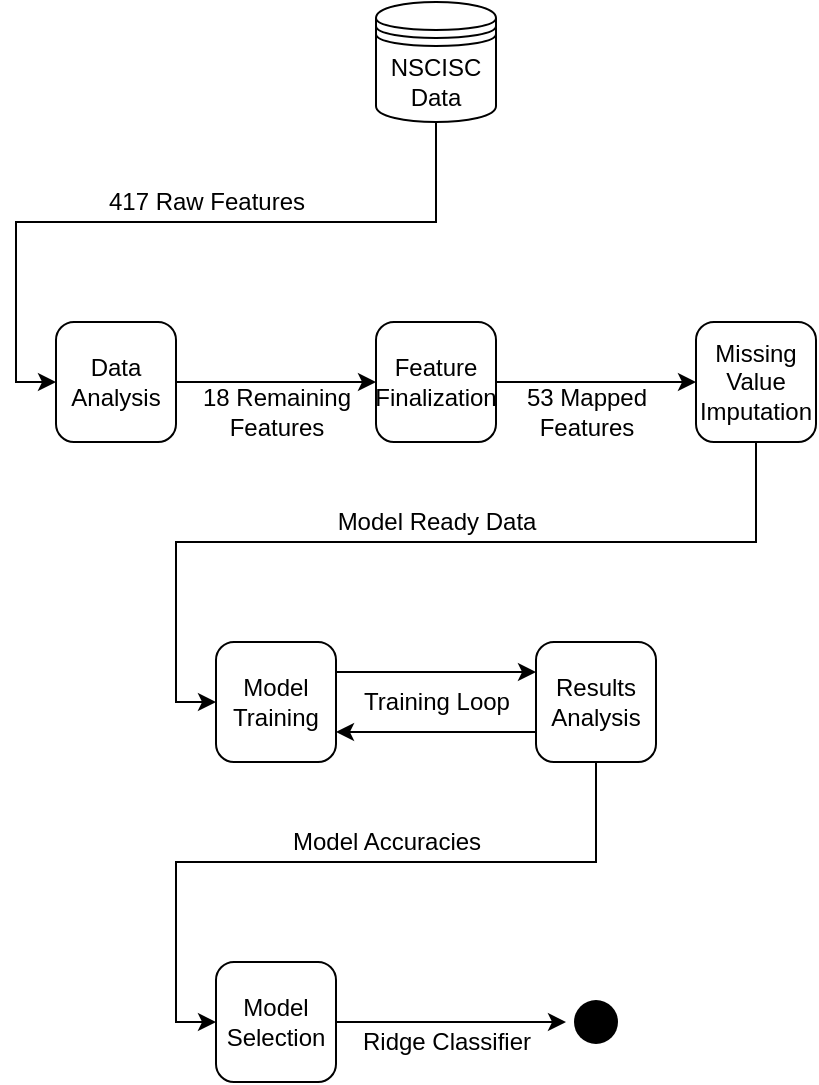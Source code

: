 <mxfile version="18.1.3" type="device"><diagram id="RN865bSRcFUl4ko4YL3q" name="Page-1"><mxGraphModel dx="1038" dy="536" grid="1" gridSize="10" guides="1" tooltips="1" connect="1" arrows="1" fold="1" page="1" pageScale="1" pageWidth="850" pageHeight="1100" math="0" shadow="0"><root><mxCell id="0"/><mxCell id="1" parent="0"/><mxCell id="rX5xMfmCksaRK4VhmXOj-10" style="edgeStyle=orthogonalEdgeStyle;rounded=0;orthogonalLoop=1;jettySize=auto;html=1;exitX=1;exitY=0.5;exitDx=0;exitDy=0;entryX=0;entryY=0.5;entryDx=0;entryDy=0;" edge="1" parent="1" source="rX5xMfmCksaRK4VhmXOj-1" target="rX5xMfmCksaRK4VhmXOj-3"><mxGeometry relative="1" as="geometry"/></mxCell><mxCell id="rX5xMfmCksaRK4VhmXOj-1" value="Data Analysis" style="rounded=1;whiteSpace=wrap;html=1;" vertex="1" parent="1"><mxGeometry x="250" y="210" width="60" height="60" as="geometry"/></mxCell><mxCell id="rX5xMfmCksaRK4VhmXOj-9" style="edgeStyle=orthogonalEdgeStyle;rounded=0;orthogonalLoop=1;jettySize=auto;html=1;exitX=0.5;exitY=1;exitDx=0;exitDy=0;entryX=0;entryY=0.5;entryDx=0;entryDy=0;" edge="1" parent="1" source="rX5xMfmCksaRK4VhmXOj-2" target="rX5xMfmCksaRK4VhmXOj-1"><mxGeometry relative="1" as="geometry"/></mxCell><mxCell id="rX5xMfmCksaRK4VhmXOj-2" value="NSCISC Data" style="shape=datastore;whiteSpace=wrap;html=1;" vertex="1" parent="1"><mxGeometry x="410" y="50" width="60" height="60" as="geometry"/></mxCell><mxCell id="rX5xMfmCksaRK4VhmXOj-11" style="edgeStyle=orthogonalEdgeStyle;rounded=0;orthogonalLoop=1;jettySize=auto;html=1;exitX=1;exitY=0.5;exitDx=0;exitDy=0;entryX=0;entryY=0.5;entryDx=0;entryDy=0;" edge="1" parent="1" source="rX5xMfmCksaRK4VhmXOj-3" target="rX5xMfmCksaRK4VhmXOj-4"><mxGeometry relative="1" as="geometry"/></mxCell><mxCell id="rX5xMfmCksaRK4VhmXOj-3" value="Feature Finalization" style="rounded=1;whiteSpace=wrap;html=1;" vertex="1" parent="1"><mxGeometry x="410" y="210" width="60" height="60" as="geometry"/></mxCell><mxCell id="rX5xMfmCksaRK4VhmXOj-16" style="edgeStyle=orthogonalEdgeStyle;rounded=0;orthogonalLoop=1;jettySize=auto;html=1;exitX=0.5;exitY=1;exitDx=0;exitDy=0;entryX=0;entryY=0.5;entryDx=0;entryDy=0;" edge="1" parent="1" source="rX5xMfmCksaRK4VhmXOj-4" target="rX5xMfmCksaRK4VhmXOj-6"><mxGeometry relative="1" as="geometry"/></mxCell><mxCell id="rX5xMfmCksaRK4VhmXOj-4" value="Missing Value Imputation" style="rounded=1;whiteSpace=wrap;html=1;" vertex="1" parent="1"><mxGeometry x="570" y="210" width="60" height="60" as="geometry"/></mxCell><mxCell id="rX5xMfmCksaRK4VhmXOj-13" style="edgeStyle=orthogonalEdgeStyle;rounded=0;orthogonalLoop=1;jettySize=auto;html=1;exitX=1;exitY=0.25;exitDx=0;exitDy=0;entryX=0;entryY=0.25;entryDx=0;entryDy=0;" edge="1" parent="1" source="rX5xMfmCksaRK4VhmXOj-6" target="rX5xMfmCksaRK4VhmXOj-7"><mxGeometry relative="1" as="geometry"/></mxCell><mxCell id="rX5xMfmCksaRK4VhmXOj-6" value="Model Training" style="rounded=1;whiteSpace=wrap;html=1;" vertex="1" parent="1"><mxGeometry x="330" y="370" width="60" height="60" as="geometry"/></mxCell><mxCell id="rX5xMfmCksaRK4VhmXOj-14" style="edgeStyle=orthogonalEdgeStyle;rounded=0;orthogonalLoop=1;jettySize=auto;html=1;exitX=0;exitY=0.75;exitDx=0;exitDy=0;entryX=1;entryY=0.75;entryDx=0;entryDy=0;" edge="1" parent="1" source="rX5xMfmCksaRK4VhmXOj-7" target="rX5xMfmCksaRK4VhmXOj-6"><mxGeometry relative="1" as="geometry"/></mxCell><mxCell id="rX5xMfmCksaRK4VhmXOj-17" style="edgeStyle=orthogonalEdgeStyle;rounded=0;orthogonalLoop=1;jettySize=auto;html=1;exitX=0.5;exitY=1;exitDx=0;exitDy=0;entryX=0;entryY=0.5;entryDx=0;entryDy=0;" edge="1" parent="1" source="rX5xMfmCksaRK4VhmXOj-7" target="rX5xMfmCksaRK4VhmXOj-8"><mxGeometry relative="1" as="geometry"/></mxCell><mxCell id="rX5xMfmCksaRK4VhmXOj-7" value="Results Analysis" style="rounded=1;whiteSpace=wrap;html=1;" vertex="1" parent="1"><mxGeometry x="490" y="370" width="60" height="60" as="geometry"/></mxCell><mxCell id="rX5xMfmCksaRK4VhmXOj-18" style="edgeStyle=orthogonalEdgeStyle;rounded=0;orthogonalLoop=1;jettySize=auto;html=1;exitX=1;exitY=0.5;exitDx=0;exitDy=0;entryX=0;entryY=0.5;entryDx=0;entryDy=0;" edge="1" parent="1" source="rX5xMfmCksaRK4VhmXOj-8" target="rX5xMfmCksaRK4VhmXOj-15"><mxGeometry relative="1" as="geometry"/></mxCell><mxCell id="rX5xMfmCksaRK4VhmXOj-8" value="Model Selection" style="rounded=1;whiteSpace=wrap;html=1;" vertex="1" parent="1"><mxGeometry x="330" y="530" width="60" height="60" as="geometry"/></mxCell><mxCell id="rX5xMfmCksaRK4VhmXOj-15" value="" style="ellipse;html=1;shape=endState;fillColor=#000000;strokeColor=none;" vertex="1" parent="1"><mxGeometry x="505" y="545" width="30" height="30" as="geometry"/></mxCell><mxCell id="rX5xMfmCksaRK4VhmXOj-19" value="417 Raw Features" style="text;html=1;align=center;verticalAlign=middle;resizable=0;points=[];autosize=1;strokeColor=none;fillColor=none;" vertex="1" parent="1"><mxGeometry x="270" y="140" width="110" height="20" as="geometry"/></mxCell><mxCell id="rX5xMfmCksaRK4VhmXOj-20" value="&lt;div&gt;18 Remaining &lt;br&gt;&lt;/div&gt;&lt;div&gt;Features&lt;/div&gt;" style="text;html=1;align=center;verticalAlign=middle;resizable=0;points=[];autosize=1;strokeColor=none;fillColor=none;" vertex="1" parent="1"><mxGeometry x="315" y="240" width="90" height="30" as="geometry"/></mxCell><mxCell id="rX5xMfmCksaRK4VhmXOj-21" value="&lt;div&gt;53 Mapped &lt;br&gt;&lt;/div&gt;&lt;div&gt;Features&lt;/div&gt;" style="text;html=1;align=center;verticalAlign=middle;resizable=0;points=[];autosize=1;strokeColor=none;fillColor=none;" vertex="1" parent="1"><mxGeometry x="480" y="240" width="70" height="30" as="geometry"/></mxCell><mxCell id="rX5xMfmCksaRK4VhmXOj-22" value="Model Ready Data" style="text;html=1;align=center;verticalAlign=middle;resizable=0;points=[];autosize=1;strokeColor=none;fillColor=none;" vertex="1" parent="1"><mxGeometry x="385" y="300" width="110" height="20" as="geometry"/></mxCell><mxCell id="rX5xMfmCksaRK4VhmXOj-23" value="Training Loop" style="text;html=1;align=center;verticalAlign=middle;resizable=0;points=[];autosize=1;strokeColor=none;fillColor=none;" vertex="1" parent="1"><mxGeometry x="395" y="390" width="90" height="20" as="geometry"/></mxCell><mxCell id="rX5xMfmCksaRK4VhmXOj-24" value="Model Accuracies" style="text;html=1;align=center;verticalAlign=middle;resizable=0;points=[];autosize=1;strokeColor=none;fillColor=none;" vertex="1" parent="1"><mxGeometry x="360" y="460" width="110" height="20" as="geometry"/></mxCell><mxCell id="rX5xMfmCksaRK4VhmXOj-25" value="Ridge Classifier" style="text;html=1;align=center;verticalAlign=middle;resizable=0;points=[];autosize=1;strokeColor=none;fillColor=none;" vertex="1" parent="1"><mxGeometry x="395" y="560" width="100" height="20" as="geometry"/></mxCell></root></mxGraphModel></diagram></mxfile>